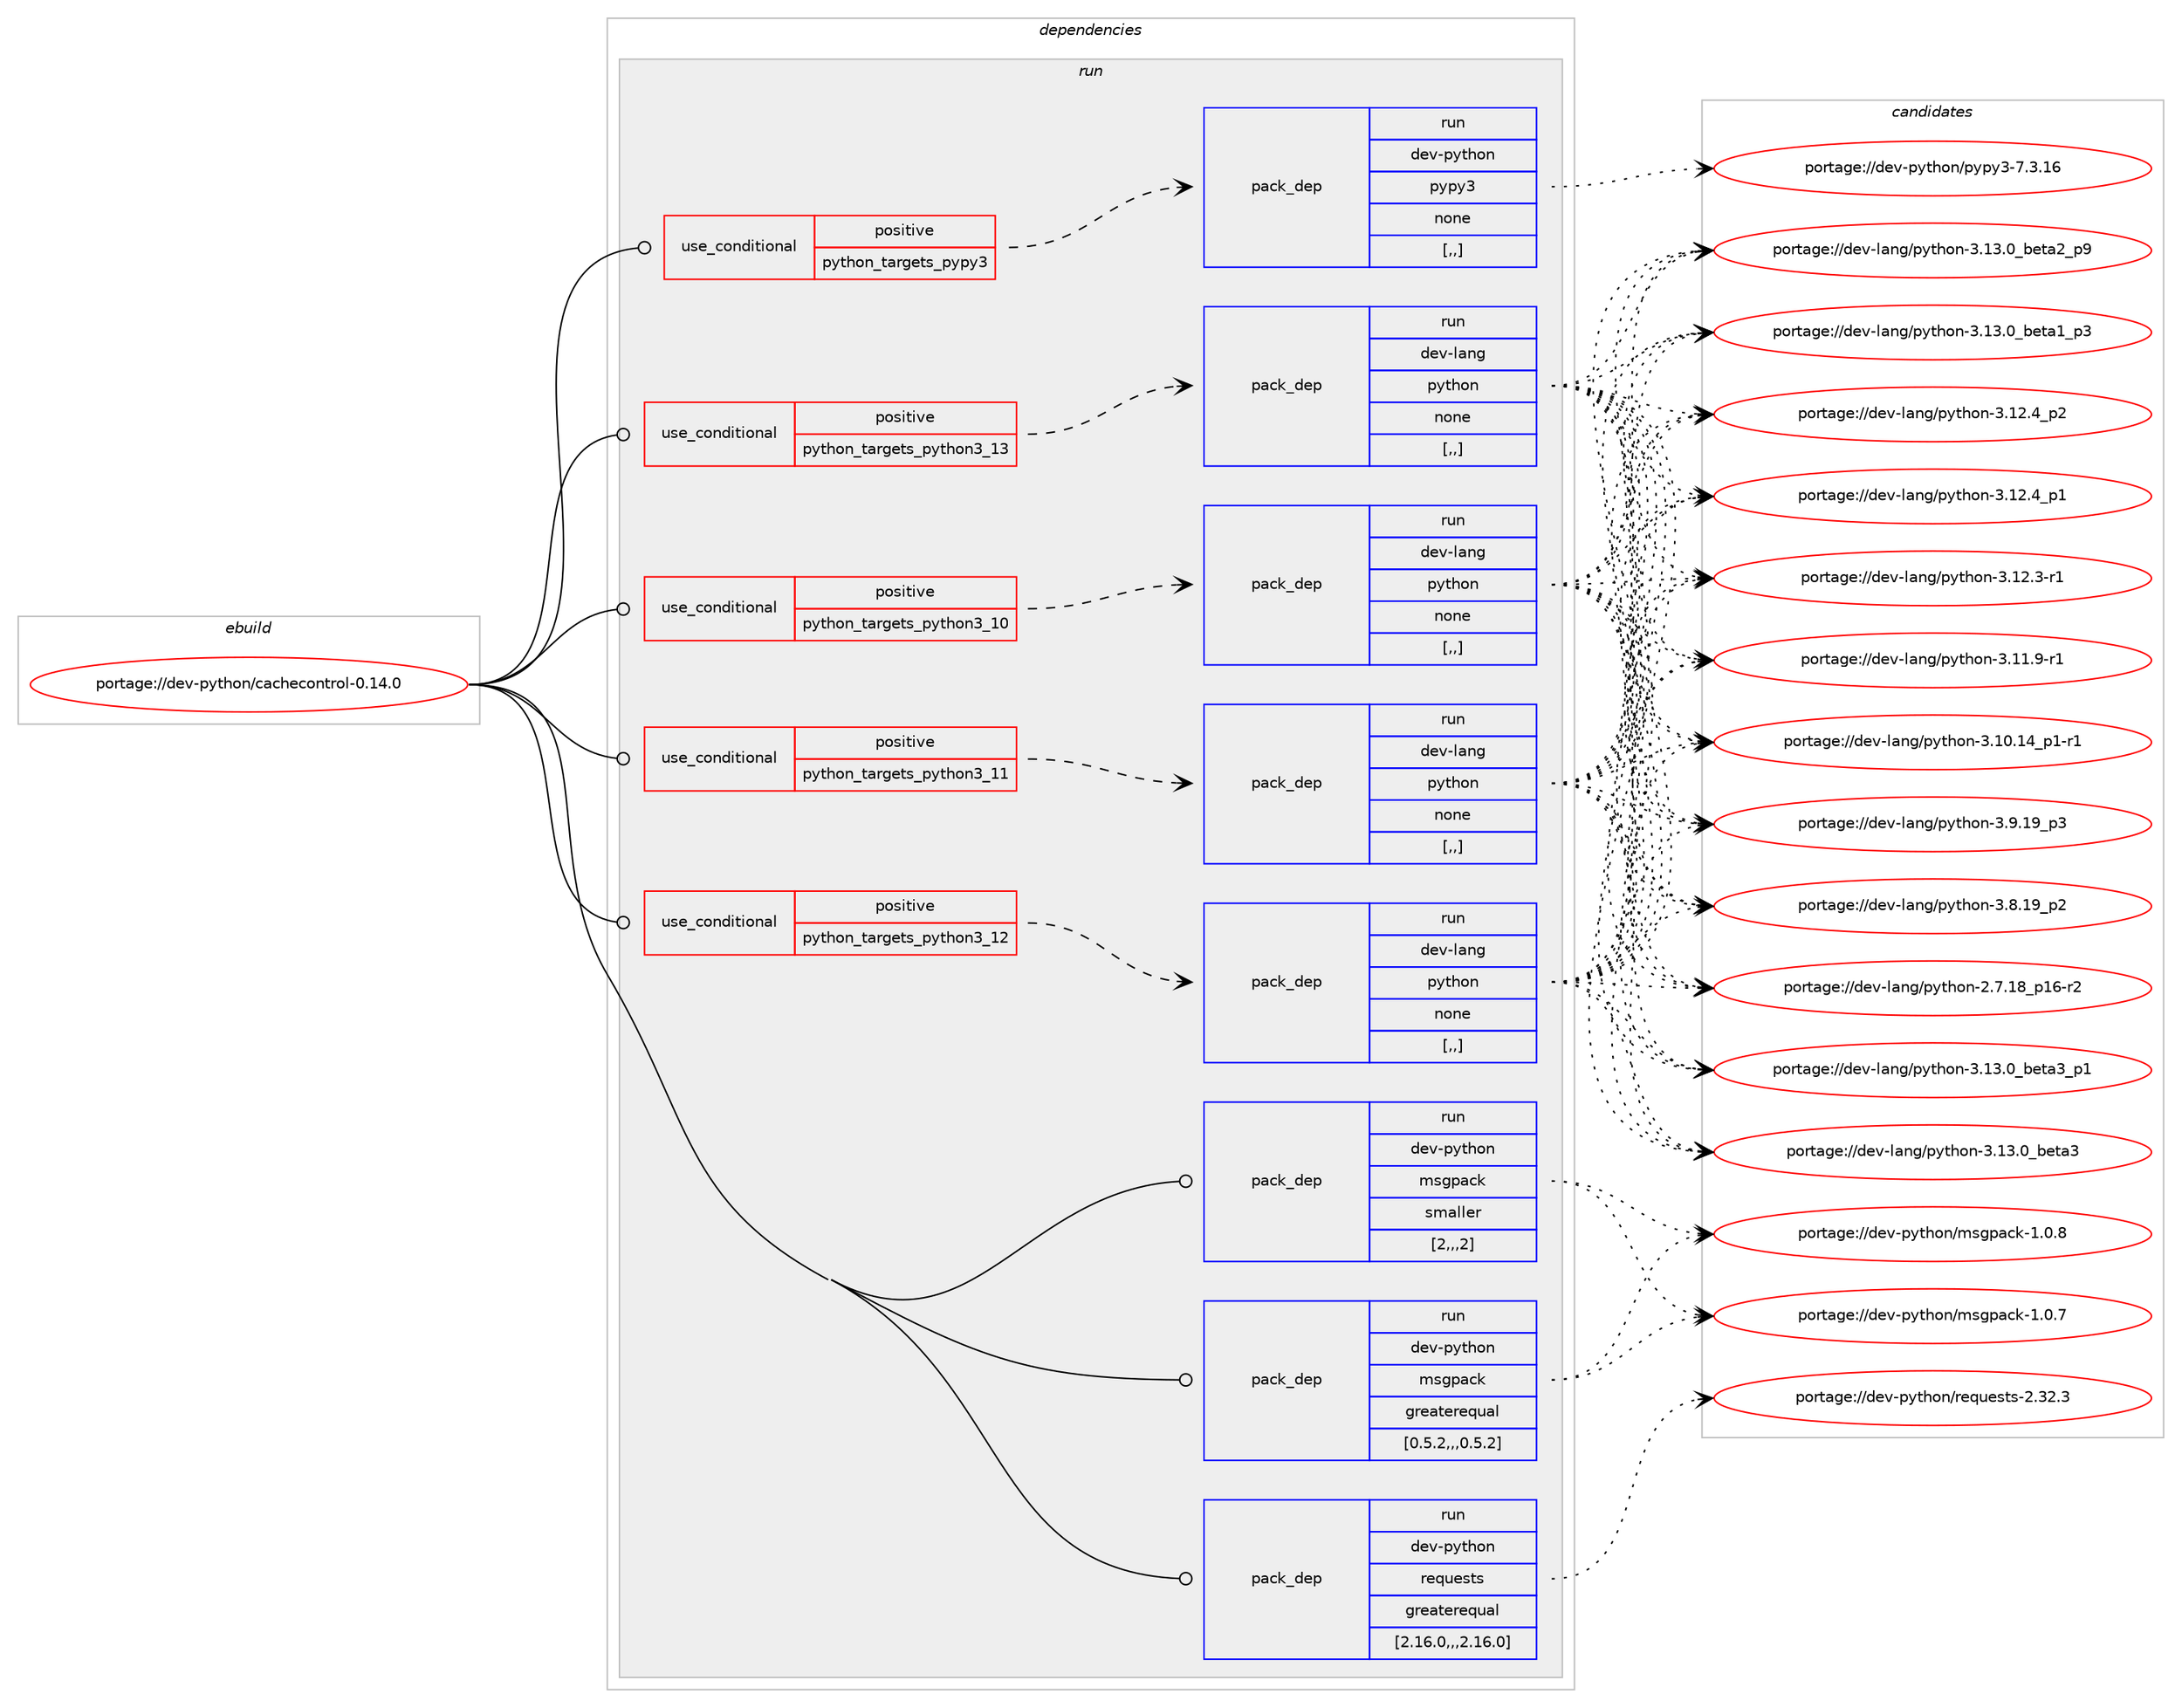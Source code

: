 digraph prolog {

# *************
# Graph options
# *************

newrank=true;
concentrate=true;
compound=true;
graph [rankdir=LR,fontname=Helvetica,fontsize=10,ranksep=1.5];#, ranksep=2.5, nodesep=0.2];
edge  [arrowhead=vee];
node  [fontname=Helvetica,fontsize=10];

# **********
# The ebuild
# **********

subgraph cluster_leftcol {
color=gray;
label=<<i>ebuild</i>>;
id [label="portage://dev-python/cachecontrol-0.14.0", color=red, width=4, href="../dev-python/cachecontrol-0.14.0.svg"];
}

# ****************
# The dependencies
# ****************

subgraph cluster_midcol {
color=gray;
label=<<i>dependencies</i>>;
subgraph cluster_compile {
fillcolor="#eeeeee";
style=filled;
label=<<i>compile</i>>;
}
subgraph cluster_compileandrun {
fillcolor="#eeeeee";
style=filled;
label=<<i>compile and run</i>>;
}
subgraph cluster_run {
fillcolor="#eeeeee";
style=filled;
label=<<i>run</i>>;
subgraph cond31379 {
dependency142825 [label=<<TABLE BORDER="0" CELLBORDER="1" CELLSPACING="0" CELLPADDING="4"><TR><TD ROWSPAN="3" CELLPADDING="10">use_conditional</TD></TR><TR><TD>positive</TD></TR><TR><TD>python_targets_pypy3</TD></TR></TABLE>>, shape=none, color=red];
subgraph pack110200 {
dependency142826 [label=<<TABLE BORDER="0" CELLBORDER="1" CELLSPACING="0" CELLPADDING="4" WIDTH="220"><TR><TD ROWSPAN="6" CELLPADDING="30">pack_dep</TD></TR><TR><TD WIDTH="110">run</TD></TR><TR><TD>dev-python</TD></TR><TR><TD>pypy3</TD></TR><TR><TD>none</TD></TR><TR><TD>[,,]</TD></TR></TABLE>>, shape=none, color=blue];
}
dependency142825:e -> dependency142826:w [weight=20,style="dashed",arrowhead="vee"];
}
id:e -> dependency142825:w [weight=20,style="solid",arrowhead="odot"];
subgraph cond31380 {
dependency142827 [label=<<TABLE BORDER="0" CELLBORDER="1" CELLSPACING="0" CELLPADDING="4"><TR><TD ROWSPAN="3" CELLPADDING="10">use_conditional</TD></TR><TR><TD>positive</TD></TR><TR><TD>python_targets_python3_10</TD></TR></TABLE>>, shape=none, color=red];
subgraph pack110201 {
dependency142828 [label=<<TABLE BORDER="0" CELLBORDER="1" CELLSPACING="0" CELLPADDING="4" WIDTH="220"><TR><TD ROWSPAN="6" CELLPADDING="30">pack_dep</TD></TR><TR><TD WIDTH="110">run</TD></TR><TR><TD>dev-lang</TD></TR><TR><TD>python</TD></TR><TR><TD>none</TD></TR><TR><TD>[,,]</TD></TR></TABLE>>, shape=none, color=blue];
}
dependency142827:e -> dependency142828:w [weight=20,style="dashed",arrowhead="vee"];
}
id:e -> dependency142827:w [weight=20,style="solid",arrowhead="odot"];
subgraph cond31381 {
dependency142829 [label=<<TABLE BORDER="0" CELLBORDER="1" CELLSPACING="0" CELLPADDING="4"><TR><TD ROWSPAN="3" CELLPADDING="10">use_conditional</TD></TR><TR><TD>positive</TD></TR><TR><TD>python_targets_python3_11</TD></TR></TABLE>>, shape=none, color=red];
subgraph pack110202 {
dependency142830 [label=<<TABLE BORDER="0" CELLBORDER="1" CELLSPACING="0" CELLPADDING="4" WIDTH="220"><TR><TD ROWSPAN="6" CELLPADDING="30">pack_dep</TD></TR><TR><TD WIDTH="110">run</TD></TR><TR><TD>dev-lang</TD></TR><TR><TD>python</TD></TR><TR><TD>none</TD></TR><TR><TD>[,,]</TD></TR></TABLE>>, shape=none, color=blue];
}
dependency142829:e -> dependency142830:w [weight=20,style="dashed",arrowhead="vee"];
}
id:e -> dependency142829:w [weight=20,style="solid",arrowhead="odot"];
subgraph cond31382 {
dependency142831 [label=<<TABLE BORDER="0" CELLBORDER="1" CELLSPACING="0" CELLPADDING="4"><TR><TD ROWSPAN="3" CELLPADDING="10">use_conditional</TD></TR><TR><TD>positive</TD></TR><TR><TD>python_targets_python3_12</TD></TR></TABLE>>, shape=none, color=red];
subgraph pack110203 {
dependency142832 [label=<<TABLE BORDER="0" CELLBORDER="1" CELLSPACING="0" CELLPADDING="4" WIDTH="220"><TR><TD ROWSPAN="6" CELLPADDING="30">pack_dep</TD></TR><TR><TD WIDTH="110">run</TD></TR><TR><TD>dev-lang</TD></TR><TR><TD>python</TD></TR><TR><TD>none</TD></TR><TR><TD>[,,]</TD></TR></TABLE>>, shape=none, color=blue];
}
dependency142831:e -> dependency142832:w [weight=20,style="dashed",arrowhead="vee"];
}
id:e -> dependency142831:w [weight=20,style="solid",arrowhead="odot"];
subgraph cond31383 {
dependency142833 [label=<<TABLE BORDER="0" CELLBORDER="1" CELLSPACING="0" CELLPADDING="4"><TR><TD ROWSPAN="3" CELLPADDING="10">use_conditional</TD></TR><TR><TD>positive</TD></TR><TR><TD>python_targets_python3_13</TD></TR></TABLE>>, shape=none, color=red];
subgraph pack110204 {
dependency142834 [label=<<TABLE BORDER="0" CELLBORDER="1" CELLSPACING="0" CELLPADDING="4" WIDTH="220"><TR><TD ROWSPAN="6" CELLPADDING="30">pack_dep</TD></TR><TR><TD WIDTH="110">run</TD></TR><TR><TD>dev-lang</TD></TR><TR><TD>python</TD></TR><TR><TD>none</TD></TR><TR><TD>[,,]</TD></TR></TABLE>>, shape=none, color=blue];
}
dependency142833:e -> dependency142834:w [weight=20,style="dashed",arrowhead="vee"];
}
id:e -> dependency142833:w [weight=20,style="solid",arrowhead="odot"];
subgraph pack110205 {
dependency142835 [label=<<TABLE BORDER="0" CELLBORDER="1" CELLSPACING="0" CELLPADDING="4" WIDTH="220"><TR><TD ROWSPAN="6" CELLPADDING="30">pack_dep</TD></TR><TR><TD WIDTH="110">run</TD></TR><TR><TD>dev-python</TD></TR><TR><TD>msgpack</TD></TR><TR><TD>greaterequal</TD></TR><TR><TD>[0.5.2,,,0.5.2]</TD></TR></TABLE>>, shape=none, color=blue];
}
id:e -> dependency142835:w [weight=20,style="solid",arrowhead="odot"];
subgraph pack110206 {
dependency142836 [label=<<TABLE BORDER="0" CELLBORDER="1" CELLSPACING="0" CELLPADDING="4" WIDTH="220"><TR><TD ROWSPAN="6" CELLPADDING="30">pack_dep</TD></TR><TR><TD WIDTH="110">run</TD></TR><TR><TD>dev-python</TD></TR><TR><TD>msgpack</TD></TR><TR><TD>smaller</TD></TR><TR><TD>[2,,,2]</TD></TR></TABLE>>, shape=none, color=blue];
}
id:e -> dependency142836:w [weight=20,style="solid",arrowhead="odot"];
subgraph pack110207 {
dependency142837 [label=<<TABLE BORDER="0" CELLBORDER="1" CELLSPACING="0" CELLPADDING="4" WIDTH="220"><TR><TD ROWSPAN="6" CELLPADDING="30">pack_dep</TD></TR><TR><TD WIDTH="110">run</TD></TR><TR><TD>dev-python</TD></TR><TR><TD>requests</TD></TR><TR><TD>greaterequal</TD></TR><TR><TD>[2.16.0,,,2.16.0]</TD></TR></TABLE>>, shape=none, color=blue];
}
id:e -> dependency142837:w [weight=20,style="solid",arrowhead="odot"];
}
}

# **************
# The candidates
# **************

subgraph cluster_choices {
rank=same;
color=gray;
label=<<i>candidates</i>>;

subgraph choice110200 {
color=black;
nodesep=1;
choice10010111845112121116104111110471121211121215145554651464954 [label="portage://dev-python/pypy3-7.3.16", color=red, width=4,href="../dev-python/pypy3-7.3.16.svg"];
dependency142826:e -> choice10010111845112121116104111110471121211121215145554651464954:w [style=dotted,weight="100"];
}
subgraph choice110201 {
color=black;
nodesep=1;
choice10010111845108971101034711212111610411111045514649514648959810111697519511249 [label="portage://dev-lang/python-3.13.0_beta3_p1", color=red, width=4,href="../dev-lang/python-3.13.0_beta3_p1.svg"];
choice1001011184510897110103471121211161041111104551464951464895981011169751 [label="portage://dev-lang/python-3.13.0_beta3", color=red, width=4,href="../dev-lang/python-3.13.0_beta3.svg"];
choice10010111845108971101034711212111610411111045514649514648959810111697509511257 [label="portage://dev-lang/python-3.13.0_beta2_p9", color=red, width=4,href="../dev-lang/python-3.13.0_beta2_p9.svg"];
choice10010111845108971101034711212111610411111045514649514648959810111697499511251 [label="portage://dev-lang/python-3.13.0_beta1_p3", color=red, width=4,href="../dev-lang/python-3.13.0_beta1_p3.svg"];
choice100101118451089711010347112121116104111110455146495046529511250 [label="portage://dev-lang/python-3.12.4_p2", color=red, width=4,href="../dev-lang/python-3.12.4_p2.svg"];
choice100101118451089711010347112121116104111110455146495046529511249 [label="portage://dev-lang/python-3.12.4_p1", color=red, width=4,href="../dev-lang/python-3.12.4_p1.svg"];
choice100101118451089711010347112121116104111110455146495046514511449 [label="portage://dev-lang/python-3.12.3-r1", color=red, width=4,href="../dev-lang/python-3.12.3-r1.svg"];
choice100101118451089711010347112121116104111110455146494946574511449 [label="portage://dev-lang/python-3.11.9-r1", color=red, width=4,href="../dev-lang/python-3.11.9-r1.svg"];
choice100101118451089711010347112121116104111110455146494846495295112494511449 [label="portage://dev-lang/python-3.10.14_p1-r1", color=red, width=4,href="../dev-lang/python-3.10.14_p1-r1.svg"];
choice100101118451089711010347112121116104111110455146574649579511251 [label="portage://dev-lang/python-3.9.19_p3", color=red, width=4,href="../dev-lang/python-3.9.19_p3.svg"];
choice100101118451089711010347112121116104111110455146564649579511250 [label="portage://dev-lang/python-3.8.19_p2", color=red, width=4,href="../dev-lang/python-3.8.19_p2.svg"];
choice100101118451089711010347112121116104111110455046554649569511249544511450 [label="portage://dev-lang/python-2.7.18_p16-r2", color=red, width=4,href="../dev-lang/python-2.7.18_p16-r2.svg"];
dependency142828:e -> choice10010111845108971101034711212111610411111045514649514648959810111697519511249:w [style=dotted,weight="100"];
dependency142828:e -> choice1001011184510897110103471121211161041111104551464951464895981011169751:w [style=dotted,weight="100"];
dependency142828:e -> choice10010111845108971101034711212111610411111045514649514648959810111697509511257:w [style=dotted,weight="100"];
dependency142828:e -> choice10010111845108971101034711212111610411111045514649514648959810111697499511251:w [style=dotted,weight="100"];
dependency142828:e -> choice100101118451089711010347112121116104111110455146495046529511250:w [style=dotted,weight="100"];
dependency142828:e -> choice100101118451089711010347112121116104111110455146495046529511249:w [style=dotted,weight="100"];
dependency142828:e -> choice100101118451089711010347112121116104111110455146495046514511449:w [style=dotted,weight="100"];
dependency142828:e -> choice100101118451089711010347112121116104111110455146494946574511449:w [style=dotted,weight="100"];
dependency142828:e -> choice100101118451089711010347112121116104111110455146494846495295112494511449:w [style=dotted,weight="100"];
dependency142828:e -> choice100101118451089711010347112121116104111110455146574649579511251:w [style=dotted,weight="100"];
dependency142828:e -> choice100101118451089711010347112121116104111110455146564649579511250:w [style=dotted,weight="100"];
dependency142828:e -> choice100101118451089711010347112121116104111110455046554649569511249544511450:w [style=dotted,weight="100"];
}
subgraph choice110202 {
color=black;
nodesep=1;
choice10010111845108971101034711212111610411111045514649514648959810111697519511249 [label="portage://dev-lang/python-3.13.0_beta3_p1", color=red, width=4,href="../dev-lang/python-3.13.0_beta3_p1.svg"];
choice1001011184510897110103471121211161041111104551464951464895981011169751 [label="portage://dev-lang/python-3.13.0_beta3", color=red, width=4,href="../dev-lang/python-3.13.0_beta3.svg"];
choice10010111845108971101034711212111610411111045514649514648959810111697509511257 [label="portage://dev-lang/python-3.13.0_beta2_p9", color=red, width=4,href="../dev-lang/python-3.13.0_beta2_p9.svg"];
choice10010111845108971101034711212111610411111045514649514648959810111697499511251 [label="portage://dev-lang/python-3.13.0_beta1_p3", color=red, width=4,href="../dev-lang/python-3.13.0_beta1_p3.svg"];
choice100101118451089711010347112121116104111110455146495046529511250 [label="portage://dev-lang/python-3.12.4_p2", color=red, width=4,href="../dev-lang/python-3.12.4_p2.svg"];
choice100101118451089711010347112121116104111110455146495046529511249 [label="portage://dev-lang/python-3.12.4_p1", color=red, width=4,href="../dev-lang/python-3.12.4_p1.svg"];
choice100101118451089711010347112121116104111110455146495046514511449 [label="portage://dev-lang/python-3.12.3-r1", color=red, width=4,href="../dev-lang/python-3.12.3-r1.svg"];
choice100101118451089711010347112121116104111110455146494946574511449 [label="portage://dev-lang/python-3.11.9-r1", color=red, width=4,href="../dev-lang/python-3.11.9-r1.svg"];
choice100101118451089711010347112121116104111110455146494846495295112494511449 [label="portage://dev-lang/python-3.10.14_p1-r1", color=red, width=4,href="../dev-lang/python-3.10.14_p1-r1.svg"];
choice100101118451089711010347112121116104111110455146574649579511251 [label="portage://dev-lang/python-3.9.19_p3", color=red, width=4,href="../dev-lang/python-3.9.19_p3.svg"];
choice100101118451089711010347112121116104111110455146564649579511250 [label="portage://dev-lang/python-3.8.19_p2", color=red, width=4,href="../dev-lang/python-3.8.19_p2.svg"];
choice100101118451089711010347112121116104111110455046554649569511249544511450 [label="portage://dev-lang/python-2.7.18_p16-r2", color=red, width=4,href="../dev-lang/python-2.7.18_p16-r2.svg"];
dependency142830:e -> choice10010111845108971101034711212111610411111045514649514648959810111697519511249:w [style=dotted,weight="100"];
dependency142830:e -> choice1001011184510897110103471121211161041111104551464951464895981011169751:w [style=dotted,weight="100"];
dependency142830:e -> choice10010111845108971101034711212111610411111045514649514648959810111697509511257:w [style=dotted,weight="100"];
dependency142830:e -> choice10010111845108971101034711212111610411111045514649514648959810111697499511251:w [style=dotted,weight="100"];
dependency142830:e -> choice100101118451089711010347112121116104111110455146495046529511250:w [style=dotted,weight="100"];
dependency142830:e -> choice100101118451089711010347112121116104111110455146495046529511249:w [style=dotted,weight="100"];
dependency142830:e -> choice100101118451089711010347112121116104111110455146495046514511449:w [style=dotted,weight="100"];
dependency142830:e -> choice100101118451089711010347112121116104111110455146494946574511449:w [style=dotted,weight="100"];
dependency142830:e -> choice100101118451089711010347112121116104111110455146494846495295112494511449:w [style=dotted,weight="100"];
dependency142830:e -> choice100101118451089711010347112121116104111110455146574649579511251:w [style=dotted,weight="100"];
dependency142830:e -> choice100101118451089711010347112121116104111110455146564649579511250:w [style=dotted,weight="100"];
dependency142830:e -> choice100101118451089711010347112121116104111110455046554649569511249544511450:w [style=dotted,weight="100"];
}
subgraph choice110203 {
color=black;
nodesep=1;
choice10010111845108971101034711212111610411111045514649514648959810111697519511249 [label="portage://dev-lang/python-3.13.0_beta3_p1", color=red, width=4,href="../dev-lang/python-3.13.0_beta3_p1.svg"];
choice1001011184510897110103471121211161041111104551464951464895981011169751 [label="portage://dev-lang/python-3.13.0_beta3", color=red, width=4,href="../dev-lang/python-3.13.0_beta3.svg"];
choice10010111845108971101034711212111610411111045514649514648959810111697509511257 [label="portage://dev-lang/python-3.13.0_beta2_p9", color=red, width=4,href="../dev-lang/python-3.13.0_beta2_p9.svg"];
choice10010111845108971101034711212111610411111045514649514648959810111697499511251 [label="portage://dev-lang/python-3.13.0_beta1_p3", color=red, width=4,href="../dev-lang/python-3.13.0_beta1_p3.svg"];
choice100101118451089711010347112121116104111110455146495046529511250 [label="portage://dev-lang/python-3.12.4_p2", color=red, width=4,href="../dev-lang/python-3.12.4_p2.svg"];
choice100101118451089711010347112121116104111110455146495046529511249 [label="portage://dev-lang/python-3.12.4_p1", color=red, width=4,href="../dev-lang/python-3.12.4_p1.svg"];
choice100101118451089711010347112121116104111110455146495046514511449 [label="portage://dev-lang/python-3.12.3-r1", color=red, width=4,href="../dev-lang/python-3.12.3-r1.svg"];
choice100101118451089711010347112121116104111110455146494946574511449 [label="portage://dev-lang/python-3.11.9-r1", color=red, width=4,href="../dev-lang/python-3.11.9-r1.svg"];
choice100101118451089711010347112121116104111110455146494846495295112494511449 [label="portage://dev-lang/python-3.10.14_p1-r1", color=red, width=4,href="../dev-lang/python-3.10.14_p1-r1.svg"];
choice100101118451089711010347112121116104111110455146574649579511251 [label="portage://dev-lang/python-3.9.19_p3", color=red, width=4,href="../dev-lang/python-3.9.19_p3.svg"];
choice100101118451089711010347112121116104111110455146564649579511250 [label="portage://dev-lang/python-3.8.19_p2", color=red, width=4,href="../dev-lang/python-3.8.19_p2.svg"];
choice100101118451089711010347112121116104111110455046554649569511249544511450 [label="portage://dev-lang/python-2.7.18_p16-r2", color=red, width=4,href="../dev-lang/python-2.7.18_p16-r2.svg"];
dependency142832:e -> choice10010111845108971101034711212111610411111045514649514648959810111697519511249:w [style=dotted,weight="100"];
dependency142832:e -> choice1001011184510897110103471121211161041111104551464951464895981011169751:w [style=dotted,weight="100"];
dependency142832:e -> choice10010111845108971101034711212111610411111045514649514648959810111697509511257:w [style=dotted,weight="100"];
dependency142832:e -> choice10010111845108971101034711212111610411111045514649514648959810111697499511251:w [style=dotted,weight="100"];
dependency142832:e -> choice100101118451089711010347112121116104111110455146495046529511250:w [style=dotted,weight="100"];
dependency142832:e -> choice100101118451089711010347112121116104111110455146495046529511249:w [style=dotted,weight="100"];
dependency142832:e -> choice100101118451089711010347112121116104111110455146495046514511449:w [style=dotted,weight="100"];
dependency142832:e -> choice100101118451089711010347112121116104111110455146494946574511449:w [style=dotted,weight="100"];
dependency142832:e -> choice100101118451089711010347112121116104111110455146494846495295112494511449:w [style=dotted,weight="100"];
dependency142832:e -> choice100101118451089711010347112121116104111110455146574649579511251:w [style=dotted,weight="100"];
dependency142832:e -> choice100101118451089711010347112121116104111110455146564649579511250:w [style=dotted,weight="100"];
dependency142832:e -> choice100101118451089711010347112121116104111110455046554649569511249544511450:w [style=dotted,weight="100"];
}
subgraph choice110204 {
color=black;
nodesep=1;
choice10010111845108971101034711212111610411111045514649514648959810111697519511249 [label="portage://dev-lang/python-3.13.0_beta3_p1", color=red, width=4,href="../dev-lang/python-3.13.0_beta3_p1.svg"];
choice1001011184510897110103471121211161041111104551464951464895981011169751 [label="portage://dev-lang/python-3.13.0_beta3", color=red, width=4,href="../dev-lang/python-3.13.0_beta3.svg"];
choice10010111845108971101034711212111610411111045514649514648959810111697509511257 [label="portage://dev-lang/python-3.13.0_beta2_p9", color=red, width=4,href="../dev-lang/python-3.13.0_beta2_p9.svg"];
choice10010111845108971101034711212111610411111045514649514648959810111697499511251 [label="portage://dev-lang/python-3.13.0_beta1_p3", color=red, width=4,href="../dev-lang/python-3.13.0_beta1_p3.svg"];
choice100101118451089711010347112121116104111110455146495046529511250 [label="portage://dev-lang/python-3.12.4_p2", color=red, width=4,href="../dev-lang/python-3.12.4_p2.svg"];
choice100101118451089711010347112121116104111110455146495046529511249 [label="portage://dev-lang/python-3.12.4_p1", color=red, width=4,href="../dev-lang/python-3.12.4_p1.svg"];
choice100101118451089711010347112121116104111110455146495046514511449 [label="portage://dev-lang/python-3.12.3-r1", color=red, width=4,href="../dev-lang/python-3.12.3-r1.svg"];
choice100101118451089711010347112121116104111110455146494946574511449 [label="portage://dev-lang/python-3.11.9-r1", color=red, width=4,href="../dev-lang/python-3.11.9-r1.svg"];
choice100101118451089711010347112121116104111110455146494846495295112494511449 [label="portage://dev-lang/python-3.10.14_p1-r1", color=red, width=4,href="../dev-lang/python-3.10.14_p1-r1.svg"];
choice100101118451089711010347112121116104111110455146574649579511251 [label="portage://dev-lang/python-3.9.19_p3", color=red, width=4,href="../dev-lang/python-3.9.19_p3.svg"];
choice100101118451089711010347112121116104111110455146564649579511250 [label="portage://dev-lang/python-3.8.19_p2", color=red, width=4,href="../dev-lang/python-3.8.19_p2.svg"];
choice100101118451089711010347112121116104111110455046554649569511249544511450 [label="portage://dev-lang/python-2.7.18_p16-r2", color=red, width=4,href="../dev-lang/python-2.7.18_p16-r2.svg"];
dependency142834:e -> choice10010111845108971101034711212111610411111045514649514648959810111697519511249:w [style=dotted,weight="100"];
dependency142834:e -> choice1001011184510897110103471121211161041111104551464951464895981011169751:w [style=dotted,weight="100"];
dependency142834:e -> choice10010111845108971101034711212111610411111045514649514648959810111697509511257:w [style=dotted,weight="100"];
dependency142834:e -> choice10010111845108971101034711212111610411111045514649514648959810111697499511251:w [style=dotted,weight="100"];
dependency142834:e -> choice100101118451089711010347112121116104111110455146495046529511250:w [style=dotted,weight="100"];
dependency142834:e -> choice100101118451089711010347112121116104111110455146495046529511249:w [style=dotted,weight="100"];
dependency142834:e -> choice100101118451089711010347112121116104111110455146495046514511449:w [style=dotted,weight="100"];
dependency142834:e -> choice100101118451089711010347112121116104111110455146494946574511449:w [style=dotted,weight="100"];
dependency142834:e -> choice100101118451089711010347112121116104111110455146494846495295112494511449:w [style=dotted,weight="100"];
dependency142834:e -> choice100101118451089711010347112121116104111110455146574649579511251:w [style=dotted,weight="100"];
dependency142834:e -> choice100101118451089711010347112121116104111110455146564649579511250:w [style=dotted,weight="100"];
dependency142834:e -> choice100101118451089711010347112121116104111110455046554649569511249544511450:w [style=dotted,weight="100"];
}
subgraph choice110205 {
color=black;
nodesep=1;
choice10010111845112121116104111110471091151031129799107454946484656 [label="portage://dev-python/msgpack-1.0.8", color=red, width=4,href="../dev-python/msgpack-1.0.8.svg"];
choice10010111845112121116104111110471091151031129799107454946484655 [label="portage://dev-python/msgpack-1.0.7", color=red, width=4,href="../dev-python/msgpack-1.0.7.svg"];
dependency142835:e -> choice10010111845112121116104111110471091151031129799107454946484656:w [style=dotted,weight="100"];
dependency142835:e -> choice10010111845112121116104111110471091151031129799107454946484655:w [style=dotted,weight="100"];
}
subgraph choice110206 {
color=black;
nodesep=1;
choice10010111845112121116104111110471091151031129799107454946484656 [label="portage://dev-python/msgpack-1.0.8", color=red, width=4,href="../dev-python/msgpack-1.0.8.svg"];
choice10010111845112121116104111110471091151031129799107454946484655 [label="portage://dev-python/msgpack-1.0.7", color=red, width=4,href="../dev-python/msgpack-1.0.7.svg"];
dependency142836:e -> choice10010111845112121116104111110471091151031129799107454946484656:w [style=dotted,weight="100"];
dependency142836:e -> choice10010111845112121116104111110471091151031129799107454946484655:w [style=dotted,weight="100"];
}
subgraph choice110207 {
color=black;
nodesep=1;
choice100101118451121211161041111104711410111311710111511611545504651504651 [label="portage://dev-python/requests-2.32.3", color=red, width=4,href="../dev-python/requests-2.32.3.svg"];
dependency142837:e -> choice100101118451121211161041111104711410111311710111511611545504651504651:w [style=dotted,weight="100"];
}
}

}
